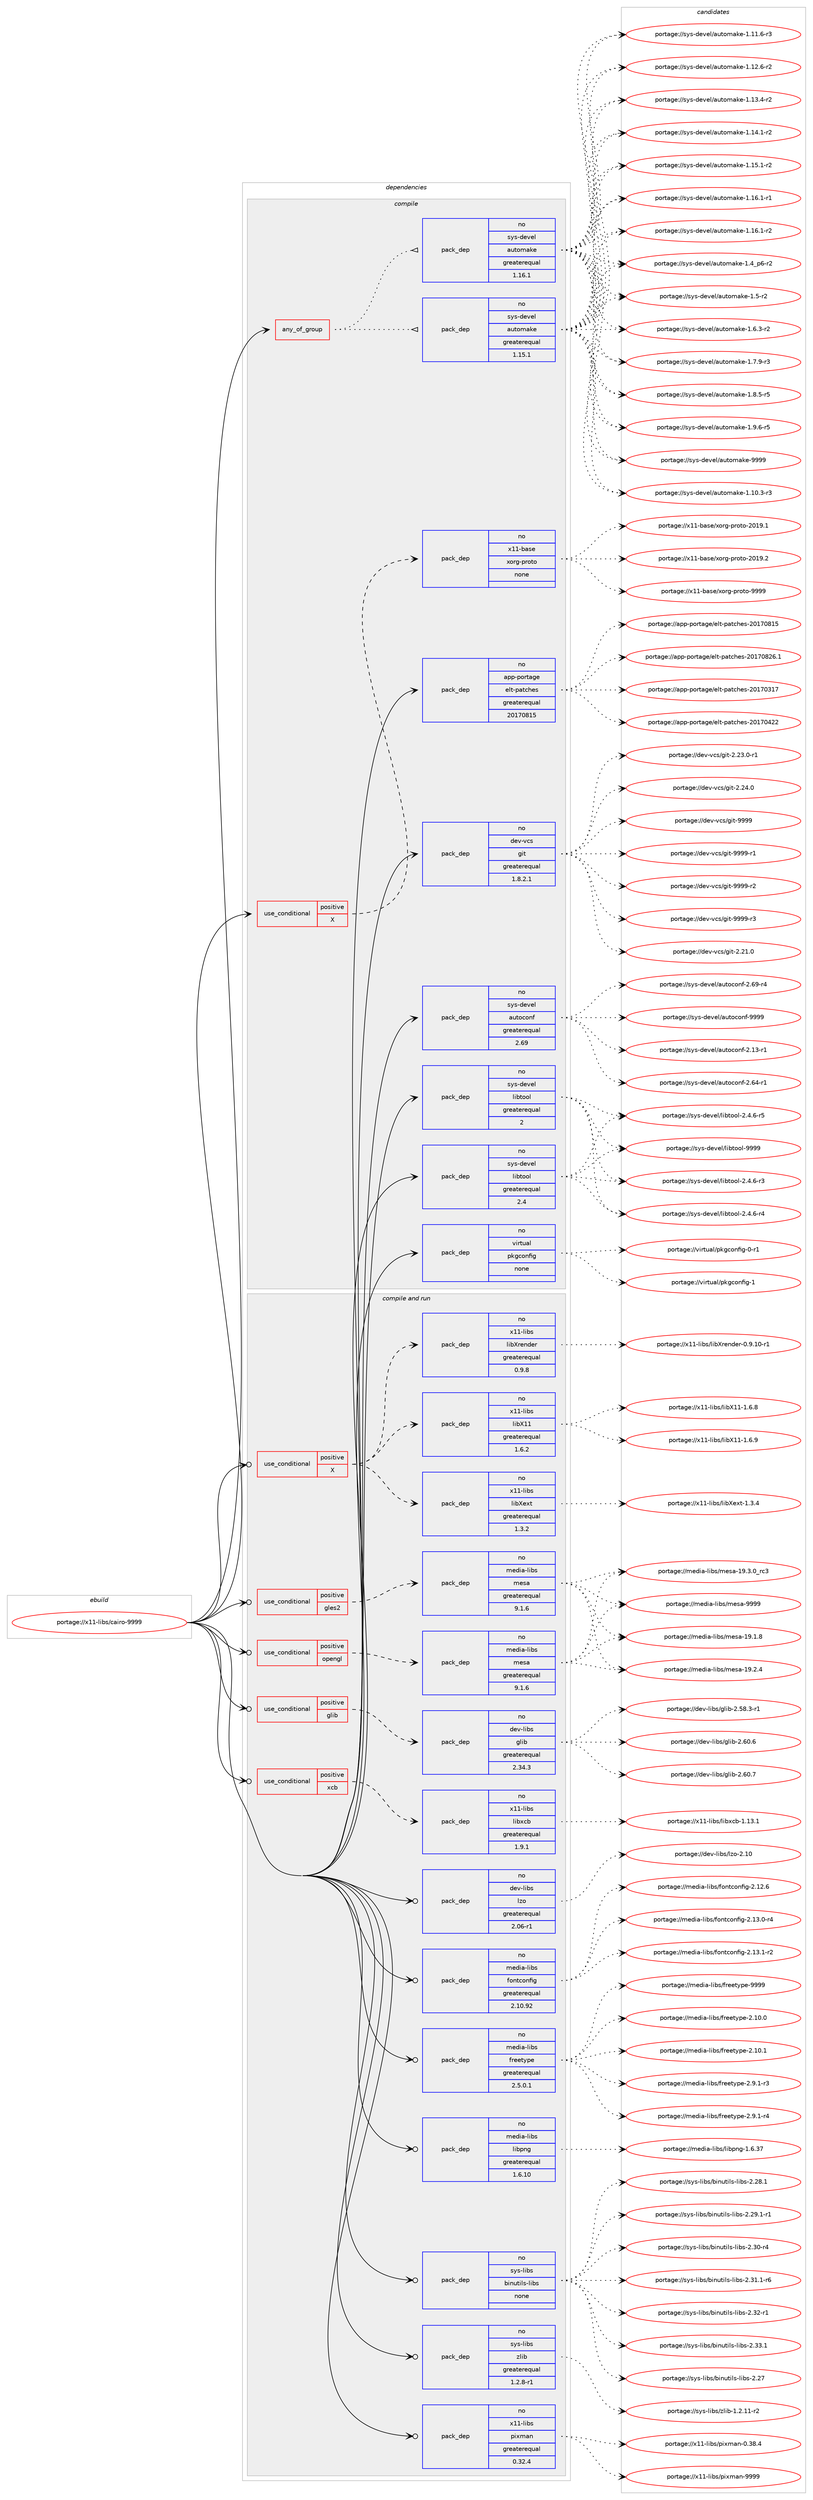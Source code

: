 digraph prolog {

# *************
# Graph options
# *************

newrank=true;
concentrate=true;
compound=true;
graph [rankdir=LR,fontname=Helvetica,fontsize=10,ranksep=1.5];#, ranksep=2.5, nodesep=0.2];
edge  [arrowhead=vee];
node  [fontname=Helvetica,fontsize=10];

# **********
# The ebuild
# **********

subgraph cluster_leftcol {
color=gray;
rank=same;
label=<<i>ebuild</i>>;
id [label="portage://x11-libs/cairo-9999", color=red, width=4, href="../x11-libs/cairo-9999.svg"];
}

# ****************
# The dependencies
# ****************

subgraph cluster_midcol {
color=gray;
label=<<i>dependencies</i>>;
subgraph cluster_compile {
fillcolor="#eeeeee";
style=filled;
label=<<i>compile</i>>;
subgraph any7734 {
dependency448497 [label=<<TABLE BORDER="0" CELLBORDER="1" CELLSPACING="0" CELLPADDING="4"><TR><TD CELLPADDING="10">any_of_group</TD></TR></TABLE>>, shape=none, color=red];subgraph pack332720 {
dependency448498 [label=<<TABLE BORDER="0" CELLBORDER="1" CELLSPACING="0" CELLPADDING="4" WIDTH="220"><TR><TD ROWSPAN="6" CELLPADDING="30">pack_dep</TD></TR><TR><TD WIDTH="110">no</TD></TR><TR><TD>sys-devel</TD></TR><TR><TD>automake</TD></TR><TR><TD>greaterequal</TD></TR><TR><TD>1.16.1</TD></TR></TABLE>>, shape=none, color=blue];
}
dependency448497:e -> dependency448498:w [weight=20,style="dotted",arrowhead="oinv"];
subgraph pack332721 {
dependency448499 [label=<<TABLE BORDER="0" CELLBORDER="1" CELLSPACING="0" CELLPADDING="4" WIDTH="220"><TR><TD ROWSPAN="6" CELLPADDING="30">pack_dep</TD></TR><TR><TD WIDTH="110">no</TD></TR><TR><TD>sys-devel</TD></TR><TR><TD>automake</TD></TR><TR><TD>greaterequal</TD></TR><TR><TD>1.15.1</TD></TR></TABLE>>, shape=none, color=blue];
}
dependency448497:e -> dependency448499:w [weight=20,style="dotted",arrowhead="oinv"];
}
id:e -> dependency448497:w [weight=20,style="solid",arrowhead="vee"];
subgraph cond107756 {
dependency448500 [label=<<TABLE BORDER="0" CELLBORDER="1" CELLSPACING="0" CELLPADDING="4"><TR><TD ROWSPAN="3" CELLPADDING="10">use_conditional</TD></TR><TR><TD>positive</TD></TR><TR><TD>X</TD></TR></TABLE>>, shape=none, color=red];
subgraph pack332722 {
dependency448501 [label=<<TABLE BORDER="0" CELLBORDER="1" CELLSPACING="0" CELLPADDING="4" WIDTH="220"><TR><TD ROWSPAN="6" CELLPADDING="30">pack_dep</TD></TR><TR><TD WIDTH="110">no</TD></TR><TR><TD>x11-base</TD></TR><TR><TD>xorg-proto</TD></TR><TR><TD>none</TD></TR><TR><TD></TD></TR></TABLE>>, shape=none, color=blue];
}
dependency448500:e -> dependency448501:w [weight=20,style="dashed",arrowhead="vee"];
}
id:e -> dependency448500:w [weight=20,style="solid",arrowhead="vee"];
subgraph pack332723 {
dependency448502 [label=<<TABLE BORDER="0" CELLBORDER="1" CELLSPACING="0" CELLPADDING="4" WIDTH="220"><TR><TD ROWSPAN="6" CELLPADDING="30">pack_dep</TD></TR><TR><TD WIDTH="110">no</TD></TR><TR><TD>app-portage</TD></TR><TR><TD>elt-patches</TD></TR><TR><TD>greaterequal</TD></TR><TR><TD>20170815</TD></TR></TABLE>>, shape=none, color=blue];
}
id:e -> dependency448502:w [weight=20,style="solid",arrowhead="vee"];
subgraph pack332724 {
dependency448503 [label=<<TABLE BORDER="0" CELLBORDER="1" CELLSPACING="0" CELLPADDING="4" WIDTH="220"><TR><TD ROWSPAN="6" CELLPADDING="30">pack_dep</TD></TR><TR><TD WIDTH="110">no</TD></TR><TR><TD>dev-vcs</TD></TR><TR><TD>git</TD></TR><TR><TD>greaterequal</TD></TR><TR><TD>1.8.2.1</TD></TR></TABLE>>, shape=none, color=blue];
}
id:e -> dependency448503:w [weight=20,style="solid",arrowhead="vee"];
subgraph pack332725 {
dependency448504 [label=<<TABLE BORDER="0" CELLBORDER="1" CELLSPACING="0" CELLPADDING="4" WIDTH="220"><TR><TD ROWSPAN="6" CELLPADDING="30">pack_dep</TD></TR><TR><TD WIDTH="110">no</TD></TR><TR><TD>sys-devel</TD></TR><TR><TD>autoconf</TD></TR><TR><TD>greaterequal</TD></TR><TR><TD>2.69</TD></TR></TABLE>>, shape=none, color=blue];
}
id:e -> dependency448504:w [weight=20,style="solid",arrowhead="vee"];
subgraph pack332726 {
dependency448505 [label=<<TABLE BORDER="0" CELLBORDER="1" CELLSPACING="0" CELLPADDING="4" WIDTH="220"><TR><TD ROWSPAN="6" CELLPADDING="30">pack_dep</TD></TR><TR><TD WIDTH="110">no</TD></TR><TR><TD>sys-devel</TD></TR><TR><TD>libtool</TD></TR><TR><TD>greaterequal</TD></TR><TR><TD>2</TD></TR></TABLE>>, shape=none, color=blue];
}
id:e -> dependency448505:w [weight=20,style="solid",arrowhead="vee"];
subgraph pack332727 {
dependency448506 [label=<<TABLE BORDER="0" CELLBORDER="1" CELLSPACING="0" CELLPADDING="4" WIDTH="220"><TR><TD ROWSPAN="6" CELLPADDING="30">pack_dep</TD></TR><TR><TD WIDTH="110">no</TD></TR><TR><TD>sys-devel</TD></TR><TR><TD>libtool</TD></TR><TR><TD>greaterequal</TD></TR><TR><TD>2.4</TD></TR></TABLE>>, shape=none, color=blue];
}
id:e -> dependency448506:w [weight=20,style="solid",arrowhead="vee"];
subgraph pack332728 {
dependency448507 [label=<<TABLE BORDER="0" CELLBORDER="1" CELLSPACING="0" CELLPADDING="4" WIDTH="220"><TR><TD ROWSPAN="6" CELLPADDING="30">pack_dep</TD></TR><TR><TD WIDTH="110">no</TD></TR><TR><TD>virtual</TD></TR><TR><TD>pkgconfig</TD></TR><TR><TD>none</TD></TR><TR><TD></TD></TR></TABLE>>, shape=none, color=blue];
}
id:e -> dependency448507:w [weight=20,style="solid",arrowhead="vee"];
}
subgraph cluster_compileandrun {
fillcolor="#eeeeee";
style=filled;
label=<<i>compile and run</i>>;
subgraph cond107757 {
dependency448508 [label=<<TABLE BORDER="0" CELLBORDER="1" CELLSPACING="0" CELLPADDING="4"><TR><TD ROWSPAN="3" CELLPADDING="10">use_conditional</TD></TR><TR><TD>positive</TD></TR><TR><TD>X</TD></TR></TABLE>>, shape=none, color=red];
subgraph pack332729 {
dependency448509 [label=<<TABLE BORDER="0" CELLBORDER="1" CELLSPACING="0" CELLPADDING="4" WIDTH="220"><TR><TD ROWSPAN="6" CELLPADDING="30">pack_dep</TD></TR><TR><TD WIDTH="110">no</TD></TR><TR><TD>x11-libs</TD></TR><TR><TD>libXrender</TD></TR><TR><TD>greaterequal</TD></TR><TR><TD>0.9.8</TD></TR></TABLE>>, shape=none, color=blue];
}
dependency448508:e -> dependency448509:w [weight=20,style="dashed",arrowhead="vee"];
subgraph pack332730 {
dependency448510 [label=<<TABLE BORDER="0" CELLBORDER="1" CELLSPACING="0" CELLPADDING="4" WIDTH="220"><TR><TD ROWSPAN="6" CELLPADDING="30">pack_dep</TD></TR><TR><TD WIDTH="110">no</TD></TR><TR><TD>x11-libs</TD></TR><TR><TD>libXext</TD></TR><TR><TD>greaterequal</TD></TR><TR><TD>1.3.2</TD></TR></TABLE>>, shape=none, color=blue];
}
dependency448508:e -> dependency448510:w [weight=20,style="dashed",arrowhead="vee"];
subgraph pack332731 {
dependency448511 [label=<<TABLE BORDER="0" CELLBORDER="1" CELLSPACING="0" CELLPADDING="4" WIDTH="220"><TR><TD ROWSPAN="6" CELLPADDING="30">pack_dep</TD></TR><TR><TD WIDTH="110">no</TD></TR><TR><TD>x11-libs</TD></TR><TR><TD>libX11</TD></TR><TR><TD>greaterequal</TD></TR><TR><TD>1.6.2</TD></TR></TABLE>>, shape=none, color=blue];
}
dependency448508:e -> dependency448511:w [weight=20,style="dashed",arrowhead="vee"];
}
id:e -> dependency448508:w [weight=20,style="solid",arrowhead="odotvee"];
subgraph cond107758 {
dependency448512 [label=<<TABLE BORDER="0" CELLBORDER="1" CELLSPACING="0" CELLPADDING="4"><TR><TD ROWSPAN="3" CELLPADDING="10">use_conditional</TD></TR><TR><TD>positive</TD></TR><TR><TD>gles2</TD></TR></TABLE>>, shape=none, color=red];
subgraph pack332732 {
dependency448513 [label=<<TABLE BORDER="0" CELLBORDER="1" CELLSPACING="0" CELLPADDING="4" WIDTH="220"><TR><TD ROWSPAN="6" CELLPADDING="30">pack_dep</TD></TR><TR><TD WIDTH="110">no</TD></TR><TR><TD>media-libs</TD></TR><TR><TD>mesa</TD></TR><TR><TD>greaterequal</TD></TR><TR><TD>9.1.6</TD></TR></TABLE>>, shape=none, color=blue];
}
dependency448512:e -> dependency448513:w [weight=20,style="dashed",arrowhead="vee"];
}
id:e -> dependency448512:w [weight=20,style="solid",arrowhead="odotvee"];
subgraph cond107759 {
dependency448514 [label=<<TABLE BORDER="0" CELLBORDER="1" CELLSPACING="0" CELLPADDING="4"><TR><TD ROWSPAN="3" CELLPADDING="10">use_conditional</TD></TR><TR><TD>positive</TD></TR><TR><TD>glib</TD></TR></TABLE>>, shape=none, color=red];
subgraph pack332733 {
dependency448515 [label=<<TABLE BORDER="0" CELLBORDER="1" CELLSPACING="0" CELLPADDING="4" WIDTH="220"><TR><TD ROWSPAN="6" CELLPADDING="30">pack_dep</TD></TR><TR><TD WIDTH="110">no</TD></TR><TR><TD>dev-libs</TD></TR><TR><TD>glib</TD></TR><TR><TD>greaterequal</TD></TR><TR><TD>2.34.3</TD></TR></TABLE>>, shape=none, color=blue];
}
dependency448514:e -> dependency448515:w [weight=20,style="dashed",arrowhead="vee"];
}
id:e -> dependency448514:w [weight=20,style="solid",arrowhead="odotvee"];
subgraph cond107760 {
dependency448516 [label=<<TABLE BORDER="0" CELLBORDER="1" CELLSPACING="0" CELLPADDING="4"><TR><TD ROWSPAN="3" CELLPADDING="10">use_conditional</TD></TR><TR><TD>positive</TD></TR><TR><TD>opengl</TD></TR></TABLE>>, shape=none, color=red];
subgraph pack332734 {
dependency448517 [label=<<TABLE BORDER="0" CELLBORDER="1" CELLSPACING="0" CELLPADDING="4" WIDTH="220"><TR><TD ROWSPAN="6" CELLPADDING="30">pack_dep</TD></TR><TR><TD WIDTH="110">no</TD></TR><TR><TD>media-libs</TD></TR><TR><TD>mesa</TD></TR><TR><TD>greaterequal</TD></TR><TR><TD>9.1.6</TD></TR></TABLE>>, shape=none, color=blue];
}
dependency448516:e -> dependency448517:w [weight=20,style="dashed",arrowhead="vee"];
}
id:e -> dependency448516:w [weight=20,style="solid",arrowhead="odotvee"];
subgraph cond107761 {
dependency448518 [label=<<TABLE BORDER="0" CELLBORDER="1" CELLSPACING="0" CELLPADDING="4"><TR><TD ROWSPAN="3" CELLPADDING="10">use_conditional</TD></TR><TR><TD>positive</TD></TR><TR><TD>xcb</TD></TR></TABLE>>, shape=none, color=red];
subgraph pack332735 {
dependency448519 [label=<<TABLE BORDER="0" CELLBORDER="1" CELLSPACING="0" CELLPADDING="4" WIDTH="220"><TR><TD ROWSPAN="6" CELLPADDING="30">pack_dep</TD></TR><TR><TD WIDTH="110">no</TD></TR><TR><TD>x11-libs</TD></TR><TR><TD>libxcb</TD></TR><TR><TD>greaterequal</TD></TR><TR><TD>1.9.1</TD></TR></TABLE>>, shape=none, color=blue];
}
dependency448518:e -> dependency448519:w [weight=20,style="dashed",arrowhead="vee"];
}
id:e -> dependency448518:w [weight=20,style="solid",arrowhead="odotvee"];
subgraph pack332736 {
dependency448520 [label=<<TABLE BORDER="0" CELLBORDER="1" CELLSPACING="0" CELLPADDING="4" WIDTH="220"><TR><TD ROWSPAN="6" CELLPADDING="30">pack_dep</TD></TR><TR><TD WIDTH="110">no</TD></TR><TR><TD>dev-libs</TD></TR><TR><TD>lzo</TD></TR><TR><TD>greaterequal</TD></TR><TR><TD>2.06-r1</TD></TR></TABLE>>, shape=none, color=blue];
}
id:e -> dependency448520:w [weight=20,style="solid",arrowhead="odotvee"];
subgraph pack332737 {
dependency448521 [label=<<TABLE BORDER="0" CELLBORDER="1" CELLSPACING="0" CELLPADDING="4" WIDTH="220"><TR><TD ROWSPAN="6" CELLPADDING="30">pack_dep</TD></TR><TR><TD WIDTH="110">no</TD></TR><TR><TD>media-libs</TD></TR><TR><TD>fontconfig</TD></TR><TR><TD>greaterequal</TD></TR><TR><TD>2.10.92</TD></TR></TABLE>>, shape=none, color=blue];
}
id:e -> dependency448521:w [weight=20,style="solid",arrowhead="odotvee"];
subgraph pack332738 {
dependency448522 [label=<<TABLE BORDER="0" CELLBORDER="1" CELLSPACING="0" CELLPADDING="4" WIDTH="220"><TR><TD ROWSPAN="6" CELLPADDING="30">pack_dep</TD></TR><TR><TD WIDTH="110">no</TD></TR><TR><TD>media-libs</TD></TR><TR><TD>freetype</TD></TR><TR><TD>greaterequal</TD></TR><TR><TD>2.5.0.1</TD></TR></TABLE>>, shape=none, color=blue];
}
id:e -> dependency448522:w [weight=20,style="solid",arrowhead="odotvee"];
subgraph pack332739 {
dependency448523 [label=<<TABLE BORDER="0" CELLBORDER="1" CELLSPACING="0" CELLPADDING="4" WIDTH="220"><TR><TD ROWSPAN="6" CELLPADDING="30">pack_dep</TD></TR><TR><TD WIDTH="110">no</TD></TR><TR><TD>media-libs</TD></TR><TR><TD>libpng</TD></TR><TR><TD>greaterequal</TD></TR><TR><TD>1.6.10</TD></TR></TABLE>>, shape=none, color=blue];
}
id:e -> dependency448523:w [weight=20,style="solid",arrowhead="odotvee"];
subgraph pack332740 {
dependency448524 [label=<<TABLE BORDER="0" CELLBORDER="1" CELLSPACING="0" CELLPADDING="4" WIDTH="220"><TR><TD ROWSPAN="6" CELLPADDING="30">pack_dep</TD></TR><TR><TD WIDTH="110">no</TD></TR><TR><TD>sys-libs</TD></TR><TR><TD>binutils-libs</TD></TR><TR><TD>none</TD></TR><TR><TD></TD></TR></TABLE>>, shape=none, color=blue];
}
id:e -> dependency448524:w [weight=20,style="solid",arrowhead="odotvee"];
subgraph pack332741 {
dependency448525 [label=<<TABLE BORDER="0" CELLBORDER="1" CELLSPACING="0" CELLPADDING="4" WIDTH="220"><TR><TD ROWSPAN="6" CELLPADDING="30">pack_dep</TD></TR><TR><TD WIDTH="110">no</TD></TR><TR><TD>sys-libs</TD></TR><TR><TD>zlib</TD></TR><TR><TD>greaterequal</TD></TR><TR><TD>1.2.8-r1</TD></TR></TABLE>>, shape=none, color=blue];
}
id:e -> dependency448525:w [weight=20,style="solid",arrowhead="odotvee"];
subgraph pack332742 {
dependency448526 [label=<<TABLE BORDER="0" CELLBORDER="1" CELLSPACING="0" CELLPADDING="4" WIDTH="220"><TR><TD ROWSPAN="6" CELLPADDING="30">pack_dep</TD></TR><TR><TD WIDTH="110">no</TD></TR><TR><TD>x11-libs</TD></TR><TR><TD>pixman</TD></TR><TR><TD>greaterequal</TD></TR><TR><TD>0.32.4</TD></TR></TABLE>>, shape=none, color=blue];
}
id:e -> dependency448526:w [weight=20,style="solid",arrowhead="odotvee"];
}
subgraph cluster_run {
fillcolor="#eeeeee";
style=filled;
label=<<i>run</i>>;
}
}

# **************
# The candidates
# **************

subgraph cluster_choices {
rank=same;
color=gray;
label=<<i>candidates</i>>;

subgraph choice332720 {
color=black;
nodesep=1;
choiceportage11512111545100101118101108479711711611110997107101454946494846514511451 [label="portage://sys-devel/automake-1.10.3-r3", color=red, width=4,href="../sys-devel/automake-1.10.3-r3.svg"];
choiceportage11512111545100101118101108479711711611110997107101454946494946544511451 [label="portage://sys-devel/automake-1.11.6-r3", color=red, width=4,href="../sys-devel/automake-1.11.6-r3.svg"];
choiceportage11512111545100101118101108479711711611110997107101454946495046544511450 [label="portage://sys-devel/automake-1.12.6-r2", color=red, width=4,href="../sys-devel/automake-1.12.6-r2.svg"];
choiceportage11512111545100101118101108479711711611110997107101454946495146524511450 [label="portage://sys-devel/automake-1.13.4-r2", color=red, width=4,href="../sys-devel/automake-1.13.4-r2.svg"];
choiceportage11512111545100101118101108479711711611110997107101454946495246494511450 [label="portage://sys-devel/automake-1.14.1-r2", color=red, width=4,href="../sys-devel/automake-1.14.1-r2.svg"];
choiceportage11512111545100101118101108479711711611110997107101454946495346494511450 [label="portage://sys-devel/automake-1.15.1-r2", color=red, width=4,href="../sys-devel/automake-1.15.1-r2.svg"];
choiceportage11512111545100101118101108479711711611110997107101454946495446494511449 [label="portage://sys-devel/automake-1.16.1-r1", color=red, width=4,href="../sys-devel/automake-1.16.1-r1.svg"];
choiceportage11512111545100101118101108479711711611110997107101454946495446494511450 [label="portage://sys-devel/automake-1.16.1-r2", color=red, width=4,href="../sys-devel/automake-1.16.1-r2.svg"];
choiceportage115121115451001011181011084797117116111109971071014549465295112544511450 [label="portage://sys-devel/automake-1.4_p6-r2", color=red, width=4,href="../sys-devel/automake-1.4_p6-r2.svg"];
choiceportage11512111545100101118101108479711711611110997107101454946534511450 [label="portage://sys-devel/automake-1.5-r2", color=red, width=4,href="../sys-devel/automake-1.5-r2.svg"];
choiceportage115121115451001011181011084797117116111109971071014549465446514511450 [label="portage://sys-devel/automake-1.6.3-r2", color=red, width=4,href="../sys-devel/automake-1.6.3-r2.svg"];
choiceportage115121115451001011181011084797117116111109971071014549465546574511451 [label="portage://sys-devel/automake-1.7.9-r3", color=red, width=4,href="../sys-devel/automake-1.7.9-r3.svg"];
choiceportage115121115451001011181011084797117116111109971071014549465646534511453 [label="portage://sys-devel/automake-1.8.5-r5", color=red, width=4,href="../sys-devel/automake-1.8.5-r5.svg"];
choiceportage115121115451001011181011084797117116111109971071014549465746544511453 [label="portage://sys-devel/automake-1.9.6-r5", color=red, width=4,href="../sys-devel/automake-1.9.6-r5.svg"];
choiceportage115121115451001011181011084797117116111109971071014557575757 [label="portage://sys-devel/automake-9999", color=red, width=4,href="../sys-devel/automake-9999.svg"];
dependency448498:e -> choiceportage11512111545100101118101108479711711611110997107101454946494846514511451:w [style=dotted,weight="100"];
dependency448498:e -> choiceportage11512111545100101118101108479711711611110997107101454946494946544511451:w [style=dotted,weight="100"];
dependency448498:e -> choiceportage11512111545100101118101108479711711611110997107101454946495046544511450:w [style=dotted,weight="100"];
dependency448498:e -> choiceportage11512111545100101118101108479711711611110997107101454946495146524511450:w [style=dotted,weight="100"];
dependency448498:e -> choiceportage11512111545100101118101108479711711611110997107101454946495246494511450:w [style=dotted,weight="100"];
dependency448498:e -> choiceportage11512111545100101118101108479711711611110997107101454946495346494511450:w [style=dotted,weight="100"];
dependency448498:e -> choiceportage11512111545100101118101108479711711611110997107101454946495446494511449:w [style=dotted,weight="100"];
dependency448498:e -> choiceportage11512111545100101118101108479711711611110997107101454946495446494511450:w [style=dotted,weight="100"];
dependency448498:e -> choiceportage115121115451001011181011084797117116111109971071014549465295112544511450:w [style=dotted,weight="100"];
dependency448498:e -> choiceportage11512111545100101118101108479711711611110997107101454946534511450:w [style=dotted,weight="100"];
dependency448498:e -> choiceportage115121115451001011181011084797117116111109971071014549465446514511450:w [style=dotted,weight="100"];
dependency448498:e -> choiceportage115121115451001011181011084797117116111109971071014549465546574511451:w [style=dotted,weight="100"];
dependency448498:e -> choiceportage115121115451001011181011084797117116111109971071014549465646534511453:w [style=dotted,weight="100"];
dependency448498:e -> choiceportage115121115451001011181011084797117116111109971071014549465746544511453:w [style=dotted,weight="100"];
dependency448498:e -> choiceportage115121115451001011181011084797117116111109971071014557575757:w [style=dotted,weight="100"];
}
subgraph choice332721 {
color=black;
nodesep=1;
choiceportage11512111545100101118101108479711711611110997107101454946494846514511451 [label="portage://sys-devel/automake-1.10.3-r3", color=red, width=4,href="../sys-devel/automake-1.10.3-r3.svg"];
choiceportage11512111545100101118101108479711711611110997107101454946494946544511451 [label="portage://sys-devel/automake-1.11.6-r3", color=red, width=4,href="../sys-devel/automake-1.11.6-r3.svg"];
choiceportage11512111545100101118101108479711711611110997107101454946495046544511450 [label="portage://sys-devel/automake-1.12.6-r2", color=red, width=4,href="../sys-devel/automake-1.12.6-r2.svg"];
choiceportage11512111545100101118101108479711711611110997107101454946495146524511450 [label="portage://sys-devel/automake-1.13.4-r2", color=red, width=4,href="../sys-devel/automake-1.13.4-r2.svg"];
choiceportage11512111545100101118101108479711711611110997107101454946495246494511450 [label="portage://sys-devel/automake-1.14.1-r2", color=red, width=4,href="../sys-devel/automake-1.14.1-r2.svg"];
choiceportage11512111545100101118101108479711711611110997107101454946495346494511450 [label="portage://sys-devel/automake-1.15.1-r2", color=red, width=4,href="../sys-devel/automake-1.15.1-r2.svg"];
choiceportage11512111545100101118101108479711711611110997107101454946495446494511449 [label="portage://sys-devel/automake-1.16.1-r1", color=red, width=4,href="../sys-devel/automake-1.16.1-r1.svg"];
choiceportage11512111545100101118101108479711711611110997107101454946495446494511450 [label="portage://sys-devel/automake-1.16.1-r2", color=red, width=4,href="../sys-devel/automake-1.16.1-r2.svg"];
choiceportage115121115451001011181011084797117116111109971071014549465295112544511450 [label="portage://sys-devel/automake-1.4_p6-r2", color=red, width=4,href="../sys-devel/automake-1.4_p6-r2.svg"];
choiceportage11512111545100101118101108479711711611110997107101454946534511450 [label="portage://sys-devel/automake-1.5-r2", color=red, width=4,href="../sys-devel/automake-1.5-r2.svg"];
choiceportage115121115451001011181011084797117116111109971071014549465446514511450 [label="portage://sys-devel/automake-1.6.3-r2", color=red, width=4,href="../sys-devel/automake-1.6.3-r2.svg"];
choiceportage115121115451001011181011084797117116111109971071014549465546574511451 [label="portage://sys-devel/automake-1.7.9-r3", color=red, width=4,href="../sys-devel/automake-1.7.9-r3.svg"];
choiceportage115121115451001011181011084797117116111109971071014549465646534511453 [label="portage://sys-devel/automake-1.8.5-r5", color=red, width=4,href="../sys-devel/automake-1.8.5-r5.svg"];
choiceportage115121115451001011181011084797117116111109971071014549465746544511453 [label="portage://sys-devel/automake-1.9.6-r5", color=red, width=4,href="../sys-devel/automake-1.9.6-r5.svg"];
choiceportage115121115451001011181011084797117116111109971071014557575757 [label="portage://sys-devel/automake-9999", color=red, width=4,href="../sys-devel/automake-9999.svg"];
dependency448499:e -> choiceportage11512111545100101118101108479711711611110997107101454946494846514511451:w [style=dotted,weight="100"];
dependency448499:e -> choiceportage11512111545100101118101108479711711611110997107101454946494946544511451:w [style=dotted,weight="100"];
dependency448499:e -> choiceportage11512111545100101118101108479711711611110997107101454946495046544511450:w [style=dotted,weight="100"];
dependency448499:e -> choiceportage11512111545100101118101108479711711611110997107101454946495146524511450:w [style=dotted,weight="100"];
dependency448499:e -> choiceportage11512111545100101118101108479711711611110997107101454946495246494511450:w [style=dotted,weight="100"];
dependency448499:e -> choiceportage11512111545100101118101108479711711611110997107101454946495346494511450:w [style=dotted,weight="100"];
dependency448499:e -> choiceportage11512111545100101118101108479711711611110997107101454946495446494511449:w [style=dotted,weight="100"];
dependency448499:e -> choiceportage11512111545100101118101108479711711611110997107101454946495446494511450:w [style=dotted,weight="100"];
dependency448499:e -> choiceportage115121115451001011181011084797117116111109971071014549465295112544511450:w [style=dotted,weight="100"];
dependency448499:e -> choiceportage11512111545100101118101108479711711611110997107101454946534511450:w [style=dotted,weight="100"];
dependency448499:e -> choiceportage115121115451001011181011084797117116111109971071014549465446514511450:w [style=dotted,weight="100"];
dependency448499:e -> choiceportage115121115451001011181011084797117116111109971071014549465546574511451:w [style=dotted,weight="100"];
dependency448499:e -> choiceportage115121115451001011181011084797117116111109971071014549465646534511453:w [style=dotted,weight="100"];
dependency448499:e -> choiceportage115121115451001011181011084797117116111109971071014549465746544511453:w [style=dotted,weight="100"];
dependency448499:e -> choiceportage115121115451001011181011084797117116111109971071014557575757:w [style=dotted,weight="100"];
}
subgraph choice332722 {
color=black;
nodesep=1;
choiceportage1204949459897115101471201111141034511211411111611145504849574649 [label="portage://x11-base/xorg-proto-2019.1", color=red, width=4,href="../x11-base/xorg-proto-2019.1.svg"];
choiceportage1204949459897115101471201111141034511211411111611145504849574650 [label="portage://x11-base/xorg-proto-2019.2", color=red, width=4,href="../x11-base/xorg-proto-2019.2.svg"];
choiceportage120494945989711510147120111114103451121141111161114557575757 [label="portage://x11-base/xorg-proto-9999", color=red, width=4,href="../x11-base/xorg-proto-9999.svg"];
dependency448501:e -> choiceportage1204949459897115101471201111141034511211411111611145504849574649:w [style=dotted,weight="100"];
dependency448501:e -> choiceportage1204949459897115101471201111141034511211411111611145504849574650:w [style=dotted,weight="100"];
dependency448501:e -> choiceportage120494945989711510147120111114103451121141111161114557575757:w [style=dotted,weight="100"];
}
subgraph choice332723 {
color=black;
nodesep=1;
choiceportage97112112451121111141169710310147101108116451129711699104101115455048495548514955 [label="portage://app-portage/elt-patches-20170317", color=red, width=4,href="../app-portage/elt-patches-20170317.svg"];
choiceportage97112112451121111141169710310147101108116451129711699104101115455048495548525050 [label="portage://app-portage/elt-patches-20170422", color=red, width=4,href="../app-portage/elt-patches-20170422.svg"];
choiceportage97112112451121111141169710310147101108116451129711699104101115455048495548564953 [label="portage://app-portage/elt-patches-20170815", color=red, width=4,href="../app-portage/elt-patches-20170815.svg"];
choiceportage971121124511211111411697103101471011081164511297116991041011154550484955485650544649 [label="portage://app-portage/elt-patches-20170826.1", color=red, width=4,href="../app-portage/elt-patches-20170826.1.svg"];
dependency448502:e -> choiceportage97112112451121111141169710310147101108116451129711699104101115455048495548514955:w [style=dotted,weight="100"];
dependency448502:e -> choiceportage97112112451121111141169710310147101108116451129711699104101115455048495548525050:w [style=dotted,weight="100"];
dependency448502:e -> choiceportage97112112451121111141169710310147101108116451129711699104101115455048495548564953:w [style=dotted,weight="100"];
dependency448502:e -> choiceportage971121124511211111411697103101471011081164511297116991041011154550484955485650544649:w [style=dotted,weight="100"];
}
subgraph choice332724 {
color=black;
nodesep=1;
choiceportage10010111845118991154710310511645504650494648 [label="portage://dev-vcs/git-2.21.0", color=red, width=4,href="../dev-vcs/git-2.21.0.svg"];
choiceportage100101118451189911547103105116455046505146484511449 [label="portage://dev-vcs/git-2.23.0-r1", color=red, width=4,href="../dev-vcs/git-2.23.0-r1.svg"];
choiceportage10010111845118991154710310511645504650524648 [label="portage://dev-vcs/git-2.24.0", color=red, width=4,href="../dev-vcs/git-2.24.0.svg"];
choiceportage1001011184511899115471031051164557575757 [label="portage://dev-vcs/git-9999", color=red, width=4,href="../dev-vcs/git-9999.svg"];
choiceportage10010111845118991154710310511645575757574511449 [label="portage://dev-vcs/git-9999-r1", color=red, width=4,href="../dev-vcs/git-9999-r1.svg"];
choiceportage10010111845118991154710310511645575757574511450 [label="portage://dev-vcs/git-9999-r2", color=red, width=4,href="../dev-vcs/git-9999-r2.svg"];
choiceportage10010111845118991154710310511645575757574511451 [label="portage://dev-vcs/git-9999-r3", color=red, width=4,href="../dev-vcs/git-9999-r3.svg"];
dependency448503:e -> choiceportage10010111845118991154710310511645504650494648:w [style=dotted,weight="100"];
dependency448503:e -> choiceportage100101118451189911547103105116455046505146484511449:w [style=dotted,weight="100"];
dependency448503:e -> choiceportage10010111845118991154710310511645504650524648:w [style=dotted,weight="100"];
dependency448503:e -> choiceportage1001011184511899115471031051164557575757:w [style=dotted,weight="100"];
dependency448503:e -> choiceportage10010111845118991154710310511645575757574511449:w [style=dotted,weight="100"];
dependency448503:e -> choiceportage10010111845118991154710310511645575757574511450:w [style=dotted,weight="100"];
dependency448503:e -> choiceportage10010111845118991154710310511645575757574511451:w [style=dotted,weight="100"];
}
subgraph choice332725 {
color=black;
nodesep=1;
choiceportage1151211154510010111810110847971171161119911111010245504649514511449 [label="portage://sys-devel/autoconf-2.13-r1", color=red, width=4,href="../sys-devel/autoconf-2.13-r1.svg"];
choiceportage1151211154510010111810110847971171161119911111010245504654524511449 [label="portage://sys-devel/autoconf-2.64-r1", color=red, width=4,href="../sys-devel/autoconf-2.64-r1.svg"];
choiceportage1151211154510010111810110847971171161119911111010245504654574511452 [label="portage://sys-devel/autoconf-2.69-r4", color=red, width=4,href="../sys-devel/autoconf-2.69-r4.svg"];
choiceportage115121115451001011181011084797117116111991111101024557575757 [label="portage://sys-devel/autoconf-9999", color=red, width=4,href="../sys-devel/autoconf-9999.svg"];
dependency448504:e -> choiceportage1151211154510010111810110847971171161119911111010245504649514511449:w [style=dotted,weight="100"];
dependency448504:e -> choiceportage1151211154510010111810110847971171161119911111010245504654524511449:w [style=dotted,weight="100"];
dependency448504:e -> choiceportage1151211154510010111810110847971171161119911111010245504654574511452:w [style=dotted,weight="100"];
dependency448504:e -> choiceportage115121115451001011181011084797117116111991111101024557575757:w [style=dotted,weight="100"];
}
subgraph choice332726 {
color=black;
nodesep=1;
choiceportage1151211154510010111810110847108105981161111111084550465246544511451 [label="portage://sys-devel/libtool-2.4.6-r3", color=red, width=4,href="../sys-devel/libtool-2.4.6-r3.svg"];
choiceportage1151211154510010111810110847108105981161111111084550465246544511452 [label="portage://sys-devel/libtool-2.4.6-r4", color=red, width=4,href="../sys-devel/libtool-2.4.6-r4.svg"];
choiceportage1151211154510010111810110847108105981161111111084550465246544511453 [label="portage://sys-devel/libtool-2.4.6-r5", color=red, width=4,href="../sys-devel/libtool-2.4.6-r5.svg"];
choiceportage1151211154510010111810110847108105981161111111084557575757 [label="portage://sys-devel/libtool-9999", color=red, width=4,href="../sys-devel/libtool-9999.svg"];
dependency448505:e -> choiceportage1151211154510010111810110847108105981161111111084550465246544511451:w [style=dotted,weight="100"];
dependency448505:e -> choiceportage1151211154510010111810110847108105981161111111084550465246544511452:w [style=dotted,weight="100"];
dependency448505:e -> choiceportage1151211154510010111810110847108105981161111111084550465246544511453:w [style=dotted,weight="100"];
dependency448505:e -> choiceportage1151211154510010111810110847108105981161111111084557575757:w [style=dotted,weight="100"];
}
subgraph choice332727 {
color=black;
nodesep=1;
choiceportage1151211154510010111810110847108105981161111111084550465246544511451 [label="portage://sys-devel/libtool-2.4.6-r3", color=red, width=4,href="../sys-devel/libtool-2.4.6-r3.svg"];
choiceportage1151211154510010111810110847108105981161111111084550465246544511452 [label="portage://sys-devel/libtool-2.4.6-r4", color=red, width=4,href="../sys-devel/libtool-2.4.6-r4.svg"];
choiceportage1151211154510010111810110847108105981161111111084550465246544511453 [label="portage://sys-devel/libtool-2.4.6-r5", color=red, width=4,href="../sys-devel/libtool-2.4.6-r5.svg"];
choiceportage1151211154510010111810110847108105981161111111084557575757 [label="portage://sys-devel/libtool-9999", color=red, width=4,href="../sys-devel/libtool-9999.svg"];
dependency448506:e -> choiceportage1151211154510010111810110847108105981161111111084550465246544511451:w [style=dotted,weight="100"];
dependency448506:e -> choiceportage1151211154510010111810110847108105981161111111084550465246544511452:w [style=dotted,weight="100"];
dependency448506:e -> choiceportage1151211154510010111810110847108105981161111111084550465246544511453:w [style=dotted,weight="100"];
dependency448506:e -> choiceportage1151211154510010111810110847108105981161111111084557575757:w [style=dotted,weight="100"];
}
subgraph choice332728 {
color=black;
nodesep=1;
choiceportage11810511411611797108471121071039911111010210510345484511449 [label="portage://virtual/pkgconfig-0-r1", color=red, width=4,href="../virtual/pkgconfig-0-r1.svg"];
choiceportage1181051141161179710847112107103991111101021051034549 [label="portage://virtual/pkgconfig-1", color=red, width=4,href="../virtual/pkgconfig-1.svg"];
dependency448507:e -> choiceportage11810511411611797108471121071039911111010210510345484511449:w [style=dotted,weight="100"];
dependency448507:e -> choiceportage1181051141161179710847112107103991111101021051034549:w [style=dotted,weight="100"];
}
subgraph choice332729 {
color=black;
nodesep=1;
choiceportage12049494510810598115471081059888114101110100101114454846574649484511449 [label="portage://x11-libs/libXrender-0.9.10-r1", color=red, width=4,href="../x11-libs/libXrender-0.9.10-r1.svg"];
dependency448509:e -> choiceportage12049494510810598115471081059888114101110100101114454846574649484511449:w [style=dotted,weight="100"];
}
subgraph choice332730 {
color=black;
nodesep=1;
choiceportage12049494510810598115471081059888101120116454946514652 [label="portage://x11-libs/libXext-1.3.4", color=red, width=4,href="../x11-libs/libXext-1.3.4.svg"];
dependency448510:e -> choiceportage12049494510810598115471081059888101120116454946514652:w [style=dotted,weight="100"];
}
subgraph choice332731 {
color=black;
nodesep=1;
choiceportage120494945108105981154710810598884949454946544656 [label="portage://x11-libs/libX11-1.6.8", color=red, width=4,href="../x11-libs/libX11-1.6.8.svg"];
choiceportage120494945108105981154710810598884949454946544657 [label="portage://x11-libs/libX11-1.6.9", color=red, width=4,href="../x11-libs/libX11-1.6.9.svg"];
dependency448511:e -> choiceportage120494945108105981154710810598884949454946544656:w [style=dotted,weight="100"];
dependency448511:e -> choiceportage120494945108105981154710810598884949454946544657:w [style=dotted,weight="100"];
}
subgraph choice332732 {
color=black;
nodesep=1;
choiceportage109101100105974510810598115471091011159745495746494656 [label="portage://media-libs/mesa-19.1.8", color=red, width=4,href="../media-libs/mesa-19.1.8.svg"];
choiceportage109101100105974510810598115471091011159745495746504652 [label="portage://media-libs/mesa-19.2.4", color=red, width=4,href="../media-libs/mesa-19.2.4.svg"];
choiceportage109101100105974510810598115471091011159745495746514648951149951 [label="portage://media-libs/mesa-19.3.0_rc3", color=red, width=4,href="../media-libs/mesa-19.3.0_rc3.svg"];
choiceportage10910110010597451081059811547109101115974557575757 [label="portage://media-libs/mesa-9999", color=red, width=4,href="../media-libs/mesa-9999.svg"];
dependency448513:e -> choiceportage109101100105974510810598115471091011159745495746494656:w [style=dotted,weight="100"];
dependency448513:e -> choiceportage109101100105974510810598115471091011159745495746504652:w [style=dotted,weight="100"];
dependency448513:e -> choiceportage109101100105974510810598115471091011159745495746514648951149951:w [style=dotted,weight="100"];
dependency448513:e -> choiceportage10910110010597451081059811547109101115974557575757:w [style=dotted,weight="100"];
}
subgraph choice332733 {
color=black;
nodesep=1;
choiceportage10010111845108105981154710310810598455046535646514511449 [label="portage://dev-libs/glib-2.58.3-r1", color=red, width=4,href="../dev-libs/glib-2.58.3-r1.svg"];
choiceportage1001011184510810598115471031081059845504654484654 [label="portage://dev-libs/glib-2.60.6", color=red, width=4,href="../dev-libs/glib-2.60.6.svg"];
choiceportage1001011184510810598115471031081059845504654484655 [label="portage://dev-libs/glib-2.60.7", color=red, width=4,href="../dev-libs/glib-2.60.7.svg"];
dependency448515:e -> choiceportage10010111845108105981154710310810598455046535646514511449:w [style=dotted,weight="100"];
dependency448515:e -> choiceportage1001011184510810598115471031081059845504654484654:w [style=dotted,weight="100"];
dependency448515:e -> choiceportage1001011184510810598115471031081059845504654484655:w [style=dotted,weight="100"];
}
subgraph choice332734 {
color=black;
nodesep=1;
choiceportage109101100105974510810598115471091011159745495746494656 [label="portage://media-libs/mesa-19.1.8", color=red, width=4,href="../media-libs/mesa-19.1.8.svg"];
choiceportage109101100105974510810598115471091011159745495746504652 [label="portage://media-libs/mesa-19.2.4", color=red, width=4,href="../media-libs/mesa-19.2.4.svg"];
choiceportage109101100105974510810598115471091011159745495746514648951149951 [label="portage://media-libs/mesa-19.3.0_rc3", color=red, width=4,href="../media-libs/mesa-19.3.0_rc3.svg"];
choiceportage10910110010597451081059811547109101115974557575757 [label="portage://media-libs/mesa-9999", color=red, width=4,href="../media-libs/mesa-9999.svg"];
dependency448517:e -> choiceportage109101100105974510810598115471091011159745495746494656:w [style=dotted,weight="100"];
dependency448517:e -> choiceportage109101100105974510810598115471091011159745495746504652:w [style=dotted,weight="100"];
dependency448517:e -> choiceportage109101100105974510810598115471091011159745495746514648951149951:w [style=dotted,weight="100"];
dependency448517:e -> choiceportage10910110010597451081059811547109101115974557575757:w [style=dotted,weight="100"];
}
subgraph choice332735 {
color=black;
nodesep=1;
choiceportage120494945108105981154710810598120999845494649514649 [label="portage://x11-libs/libxcb-1.13.1", color=red, width=4,href="../x11-libs/libxcb-1.13.1.svg"];
dependency448519:e -> choiceportage120494945108105981154710810598120999845494649514649:w [style=dotted,weight="100"];
}
subgraph choice332736 {
color=black;
nodesep=1;
choiceportage1001011184510810598115471081221114550464948 [label="portage://dev-libs/lzo-2.10", color=red, width=4,href="../dev-libs/lzo-2.10.svg"];
dependency448520:e -> choiceportage1001011184510810598115471081221114550464948:w [style=dotted,weight="100"];
}
subgraph choice332737 {
color=black;
nodesep=1;
choiceportage109101100105974510810598115471021111101169911111010210510345504649504654 [label="portage://media-libs/fontconfig-2.12.6", color=red, width=4,href="../media-libs/fontconfig-2.12.6.svg"];
choiceportage1091011001059745108105981154710211111011699111110102105103455046495146484511452 [label="portage://media-libs/fontconfig-2.13.0-r4", color=red, width=4,href="../media-libs/fontconfig-2.13.0-r4.svg"];
choiceportage1091011001059745108105981154710211111011699111110102105103455046495146494511450 [label="portage://media-libs/fontconfig-2.13.1-r2", color=red, width=4,href="../media-libs/fontconfig-2.13.1-r2.svg"];
dependency448521:e -> choiceportage109101100105974510810598115471021111101169911111010210510345504649504654:w [style=dotted,weight="100"];
dependency448521:e -> choiceportage1091011001059745108105981154710211111011699111110102105103455046495146484511452:w [style=dotted,weight="100"];
dependency448521:e -> choiceportage1091011001059745108105981154710211111011699111110102105103455046495146494511450:w [style=dotted,weight="100"];
}
subgraph choice332738 {
color=black;
nodesep=1;
choiceportage1091011001059745108105981154710211410110111612111210145504649484648 [label="portage://media-libs/freetype-2.10.0", color=red, width=4,href="../media-libs/freetype-2.10.0.svg"];
choiceportage1091011001059745108105981154710211410110111612111210145504649484649 [label="portage://media-libs/freetype-2.10.1", color=red, width=4,href="../media-libs/freetype-2.10.1.svg"];
choiceportage109101100105974510810598115471021141011011161211121014550465746494511451 [label="portage://media-libs/freetype-2.9.1-r3", color=red, width=4,href="../media-libs/freetype-2.9.1-r3.svg"];
choiceportage109101100105974510810598115471021141011011161211121014550465746494511452 [label="portage://media-libs/freetype-2.9.1-r4", color=red, width=4,href="../media-libs/freetype-2.9.1-r4.svg"];
choiceportage109101100105974510810598115471021141011011161211121014557575757 [label="portage://media-libs/freetype-9999", color=red, width=4,href="../media-libs/freetype-9999.svg"];
dependency448522:e -> choiceportage1091011001059745108105981154710211410110111612111210145504649484648:w [style=dotted,weight="100"];
dependency448522:e -> choiceportage1091011001059745108105981154710211410110111612111210145504649484649:w [style=dotted,weight="100"];
dependency448522:e -> choiceportage109101100105974510810598115471021141011011161211121014550465746494511451:w [style=dotted,weight="100"];
dependency448522:e -> choiceportage109101100105974510810598115471021141011011161211121014550465746494511452:w [style=dotted,weight="100"];
dependency448522:e -> choiceportage109101100105974510810598115471021141011011161211121014557575757:w [style=dotted,weight="100"];
}
subgraph choice332739 {
color=black;
nodesep=1;
choiceportage109101100105974510810598115471081059811211010345494654465155 [label="portage://media-libs/libpng-1.6.37", color=red, width=4,href="../media-libs/libpng-1.6.37.svg"];
dependency448523:e -> choiceportage109101100105974510810598115471081059811211010345494654465155:w [style=dotted,weight="100"];
}
subgraph choice332740 {
color=black;
nodesep=1;
choiceportage1151211154510810598115479810511011711610510811545108105981154550465055 [label="portage://sys-libs/binutils-libs-2.27", color=red, width=4,href="../sys-libs/binutils-libs-2.27.svg"];
choiceportage11512111545108105981154798105110117116105108115451081059811545504650564649 [label="portage://sys-libs/binutils-libs-2.28.1", color=red, width=4,href="../sys-libs/binutils-libs-2.28.1.svg"];
choiceportage115121115451081059811547981051101171161051081154510810598115455046505746494511449 [label="portage://sys-libs/binutils-libs-2.29.1-r1", color=red, width=4,href="../sys-libs/binutils-libs-2.29.1-r1.svg"];
choiceportage11512111545108105981154798105110117116105108115451081059811545504651484511452 [label="portage://sys-libs/binutils-libs-2.30-r4", color=red, width=4,href="../sys-libs/binutils-libs-2.30-r4.svg"];
choiceportage115121115451081059811547981051101171161051081154510810598115455046514946494511454 [label="portage://sys-libs/binutils-libs-2.31.1-r6", color=red, width=4,href="../sys-libs/binutils-libs-2.31.1-r6.svg"];
choiceportage11512111545108105981154798105110117116105108115451081059811545504651504511449 [label="portage://sys-libs/binutils-libs-2.32-r1", color=red, width=4,href="../sys-libs/binutils-libs-2.32-r1.svg"];
choiceportage11512111545108105981154798105110117116105108115451081059811545504651514649 [label="portage://sys-libs/binutils-libs-2.33.1", color=red, width=4,href="../sys-libs/binutils-libs-2.33.1.svg"];
dependency448524:e -> choiceportage1151211154510810598115479810511011711610510811545108105981154550465055:w [style=dotted,weight="100"];
dependency448524:e -> choiceportage11512111545108105981154798105110117116105108115451081059811545504650564649:w [style=dotted,weight="100"];
dependency448524:e -> choiceportage115121115451081059811547981051101171161051081154510810598115455046505746494511449:w [style=dotted,weight="100"];
dependency448524:e -> choiceportage11512111545108105981154798105110117116105108115451081059811545504651484511452:w [style=dotted,weight="100"];
dependency448524:e -> choiceportage115121115451081059811547981051101171161051081154510810598115455046514946494511454:w [style=dotted,weight="100"];
dependency448524:e -> choiceportage11512111545108105981154798105110117116105108115451081059811545504651504511449:w [style=dotted,weight="100"];
dependency448524:e -> choiceportage11512111545108105981154798105110117116105108115451081059811545504651514649:w [style=dotted,weight="100"];
}
subgraph choice332741 {
color=black;
nodesep=1;
choiceportage11512111545108105981154712210810598454946504649494511450 [label="portage://sys-libs/zlib-1.2.11-r2", color=red, width=4,href="../sys-libs/zlib-1.2.11-r2.svg"];
dependency448525:e -> choiceportage11512111545108105981154712210810598454946504649494511450:w [style=dotted,weight="100"];
}
subgraph choice332742 {
color=black;
nodesep=1;
choiceportage12049494510810598115471121051201099711045484651564652 [label="portage://x11-libs/pixman-0.38.4", color=red, width=4,href="../x11-libs/pixman-0.38.4.svg"];
choiceportage1204949451081059811547112105120109971104557575757 [label="portage://x11-libs/pixman-9999", color=red, width=4,href="../x11-libs/pixman-9999.svg"];
dependency448526:e -> choiceportage12049494510810598115471121051201099711045484651564652:w [style=dotted,weight="100"];
dependency448526:e -> choiceportage1204949451081059811547112105120109971104557575757:w [style=dotted,weight="100"];
}
}

}
